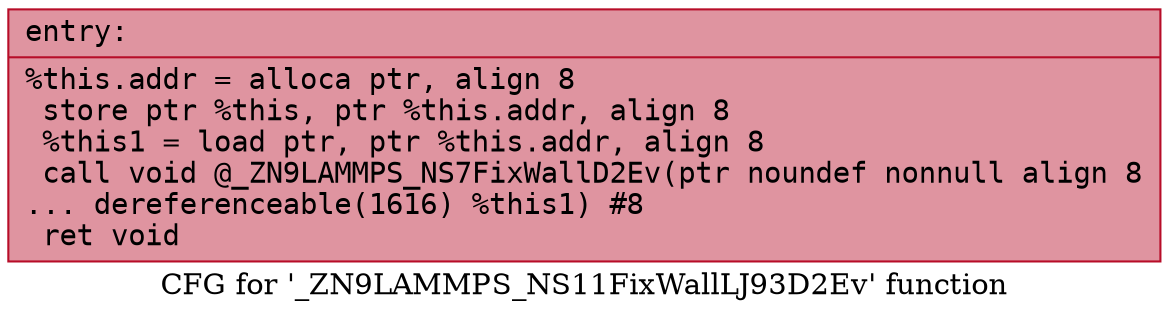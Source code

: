 digraph "CFG for '_ZN9LAMMPS_NS11FixWallLJ93D2Ev' function" {
	label="CFG for '_ZN9LAMMPS_NS11FixWallLJ93D2Ev' function";

	Node0x55d265e558c0 [shape=record,color="#b70d28ff", style=filled, fillcolor="#b70d2870" fontname="Courier",label="{entry:\l|  %this.addr = alloca ptr, align 8\l  store ptr %this, ptr %this.addr, align 8\l  %this1 = load ptr, ptr %this.addr, align 8\l  call void @_ZN9LAMMPS_NS7FixWallD2Ev(ptr noundef nonnull align 8\l... dereferenceable(1616) %this1) #8\l  ret void\l}"];
}
